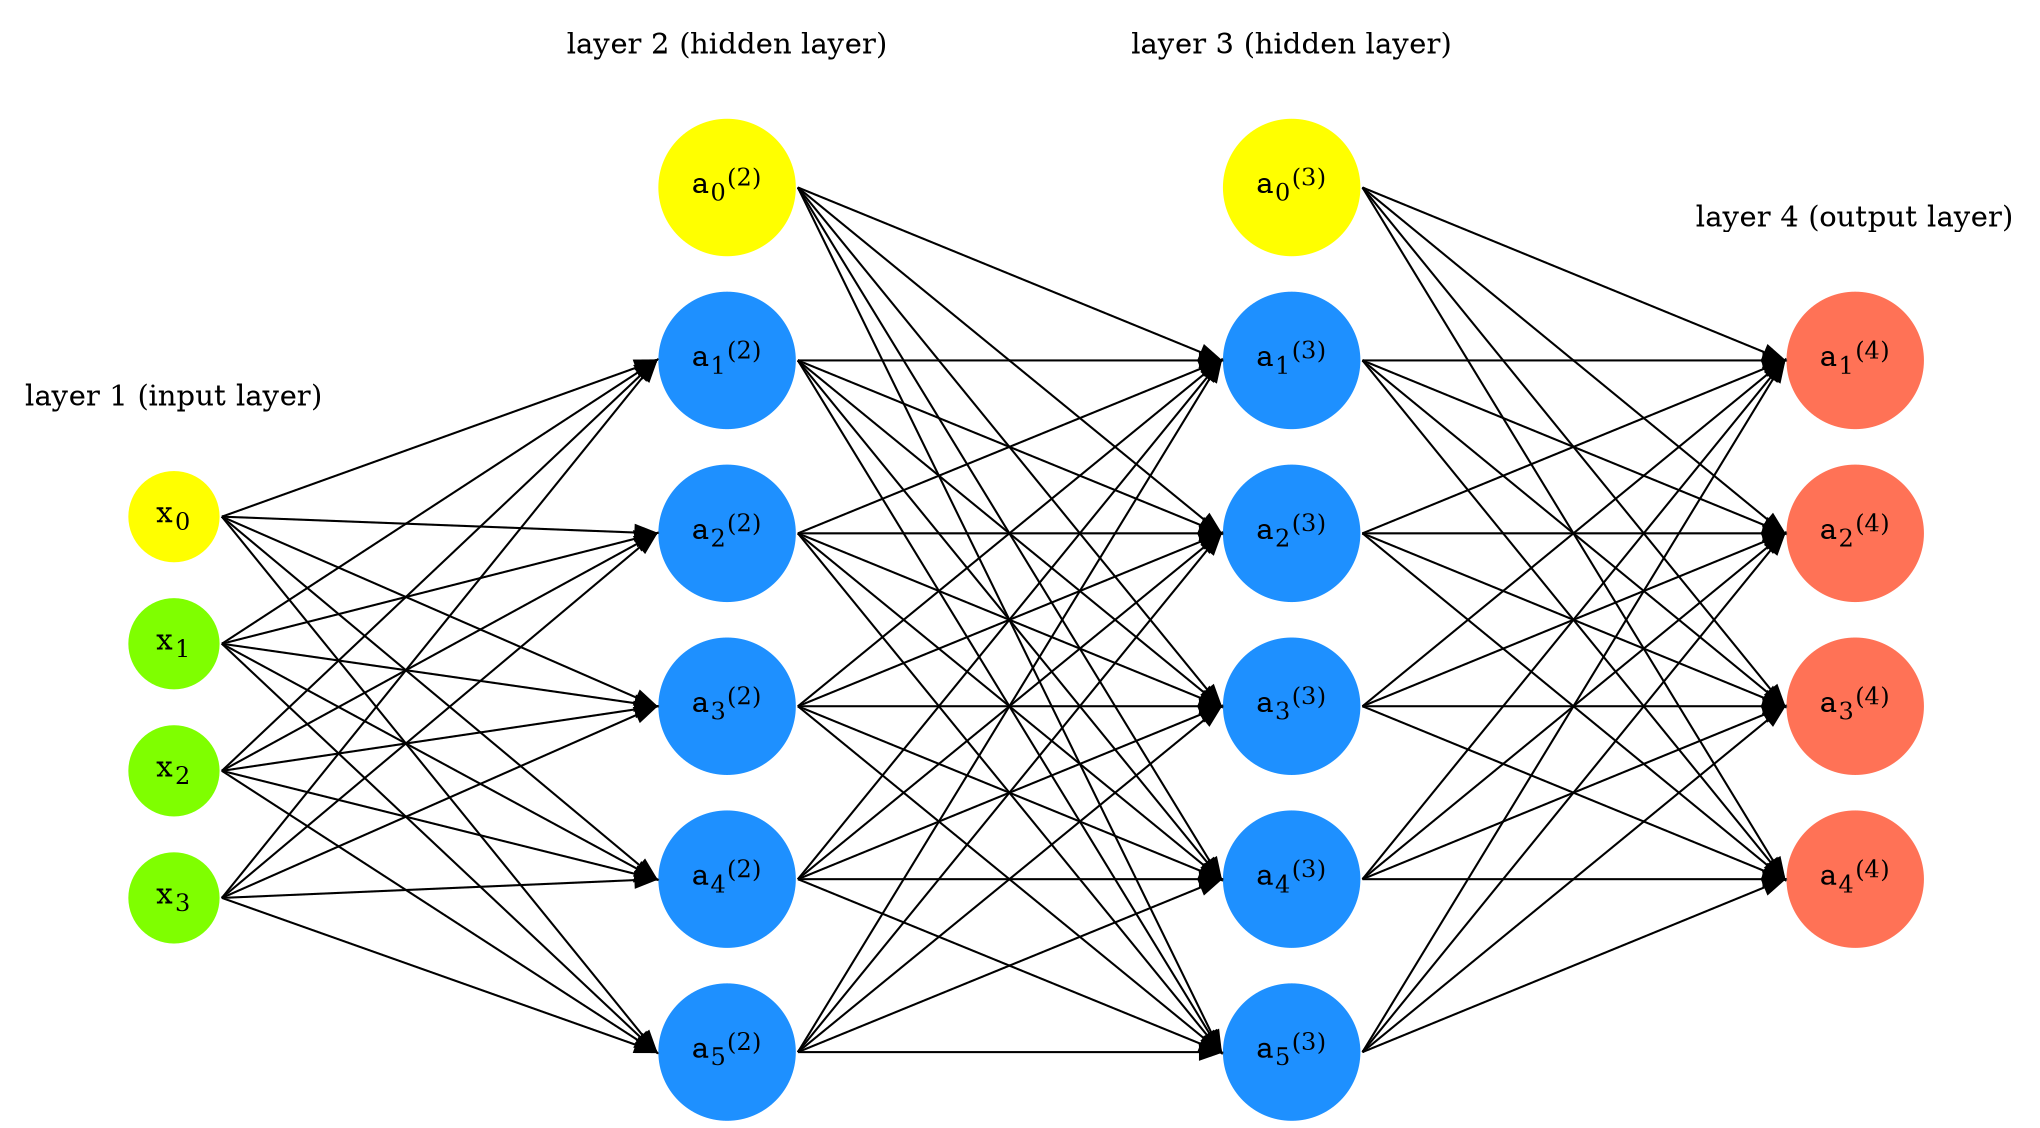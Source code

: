 digraph G {
    rankdir = LR;
    splines=false;
    edge[style=invis];
    ranksep= 1.4;
    {
    node [shape=circle, color=yellow, style=filled, fillcolor=yellow];
    x0 [label=<x<sub>0</sub>>]; 
    a02 [label=<a<sub>0</sub><sup>(2)</sup>>]; 
    a03 [label=<a<sub>0</sub><sup>(3)</sup>>];
    }
    {
    node [shape=circle, color=chartreuse, style=filled, fillcolor=chartreuse];
    x1 [label=<x<sub>1</sub>>];
    x2 [label=<x<sub>2</sub>>]; 
    x3 [label=<x<sub>3</sub>>];
}
{
    node [shape=circle, color=dodgerblue, style=filled, fillcolor=dodgerblue];
    a12 [label=<a<sub>1</sub><sup>(2)</sup>>];
    a22 [label=<a<sub>2</sub><sup>(2)</sup>>];
    a32 [label=<a<sub>3</sub><sup>(2)</sup>>];
    a42 [label=<a<sub>4</sub><sup>(2)</sup>>];
    a52 [label=<a<sub>5</sub><sup>(2)</sup>>];
    a13 [label=<a<sub>1</sub><sup>(3)</sup>>];
    a23 [label=<a<sub>2</sub><sup>(3)</sup>>];
    a33 [label=<a<sub>3</sub><sup>(3)</sup>>];
    a43 [label=<a<sub>4</sub><sup>(3)</sup>>];
    a53 [label=<a<sub>5</sub><sup>(3)</sup>>];
}
{
    node [shape=circle, color=coral1, style=filled, fillcolor=coral1];
    O1 [label=<a<sub>1</sub><sup>(4)</sup>>];
    O2 [label=<a<sub>2</sub><sup>(4)</sup>>]; 
    O3 [label=<a<sub>3</sub><sup>(4)</sup>>]; 
    O4 [label=<a<sub>4</sub><sup>(4)</sup>>];
}
    {
        rank=same;
        x0->x1->x2->x3;
    }
    {
        rank=same;
        a02->a12->a22->a32->a42->a52;
    }
    {
        rank=same;
        a03->a13->a23->a33->a43->a53;
    }
    {
        rank=same;
        O1->O2->O3->O4;
    }
    a02->a03;  // prevent tilting
    l0 [shape=plaintext, label="layer 1 (input layer)"];
    l0->x0;
    {rank=same; l0;x0};
    l1 [shape=plaintext, label="layer 2 (hidden layer)"];
    l1->a02;
    {rank=same; l1;a02};
    l2 [shape=plaintext, label="layer 3 (hidden layer)"];
    l2->a03;
    {rank=same; l2;a03};
    l3 [shape=plaintext, label="layer 4 (output layer)"];
    l3->O1;
    {rank=same; l3;O1};
    edge[style=solid, tailport=e, headport=w];
    {x0; x1; x2; x3} -> {a12;a22;a32;a42;a52};
    {a02;a12;a22;a32;a42;a52} -> {a13;a23;a33;a43;a53};
    {a03;a13;a23;a33;a43;a53} -> {O1,O2,O3,O4};
}
